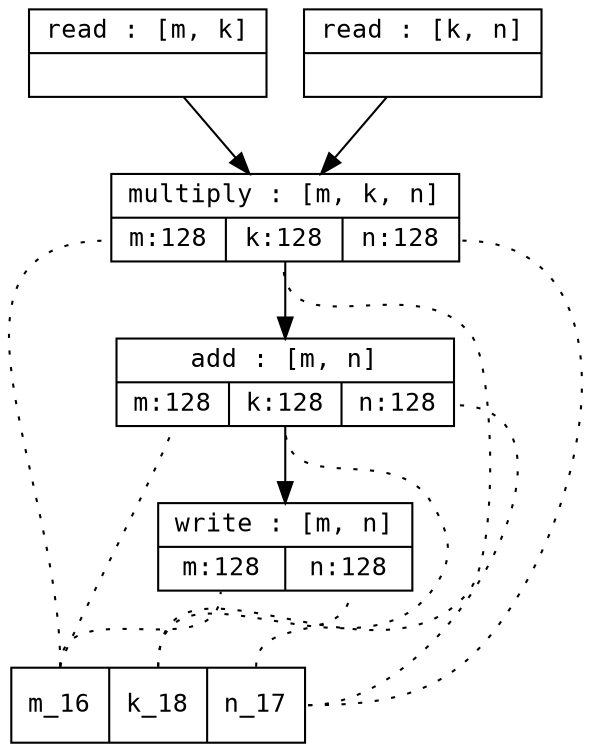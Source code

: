 digraph G {
 node [fontname = "courier", fontsize=12];
 { rank=sink; vars[shape=record,label="<0>m_16|<1>k_18|<2>n_17"]; }
 0[shape=record,label="{read : [m, k]|{}}"];
 0 -> 2;
 1[shape=record,label="{read : [k, n]|{}}"];
 1 -> 2;
 2[shape=record,label="{multiply : [m, k, n]|{<0>m:128|<1>k:128|<2>n:128}}"];
 2 -> 3;
 "vars":0 -> "2":0[style=dotted,arrowhead=none,weight=0];
 "vars":1 -> "2":1[style=dotted,arrowhead=none,weight=0];
 "vars":2 -> "2":2[style=dotted,arrowhead=none,weight=0];
 3[shape=record,label="{add : [m, n]|{<0>m:128|<1>k:128|<2>n:128}}"];
 3 -> 4;
 "vars":0 -> "3":0[style=dotted,arrowhead=none,weight=0];
 "vars":1 -> "3":1[style=dotted,arrowhead=none,weight=0];
 "vars":2 -> "3":2[style=dotted,arrowhead=none,weight=0];
 4[shape=record,label="{write : [m, n]|{<0>m:128|<1>n:128}}"];
 "vars":0 -> "4":0[style=dotted,arrowhead=none,weight=0];
 "vars":2 -> "4":1[style=dotted,arrowhead=none,weight=0];
}
